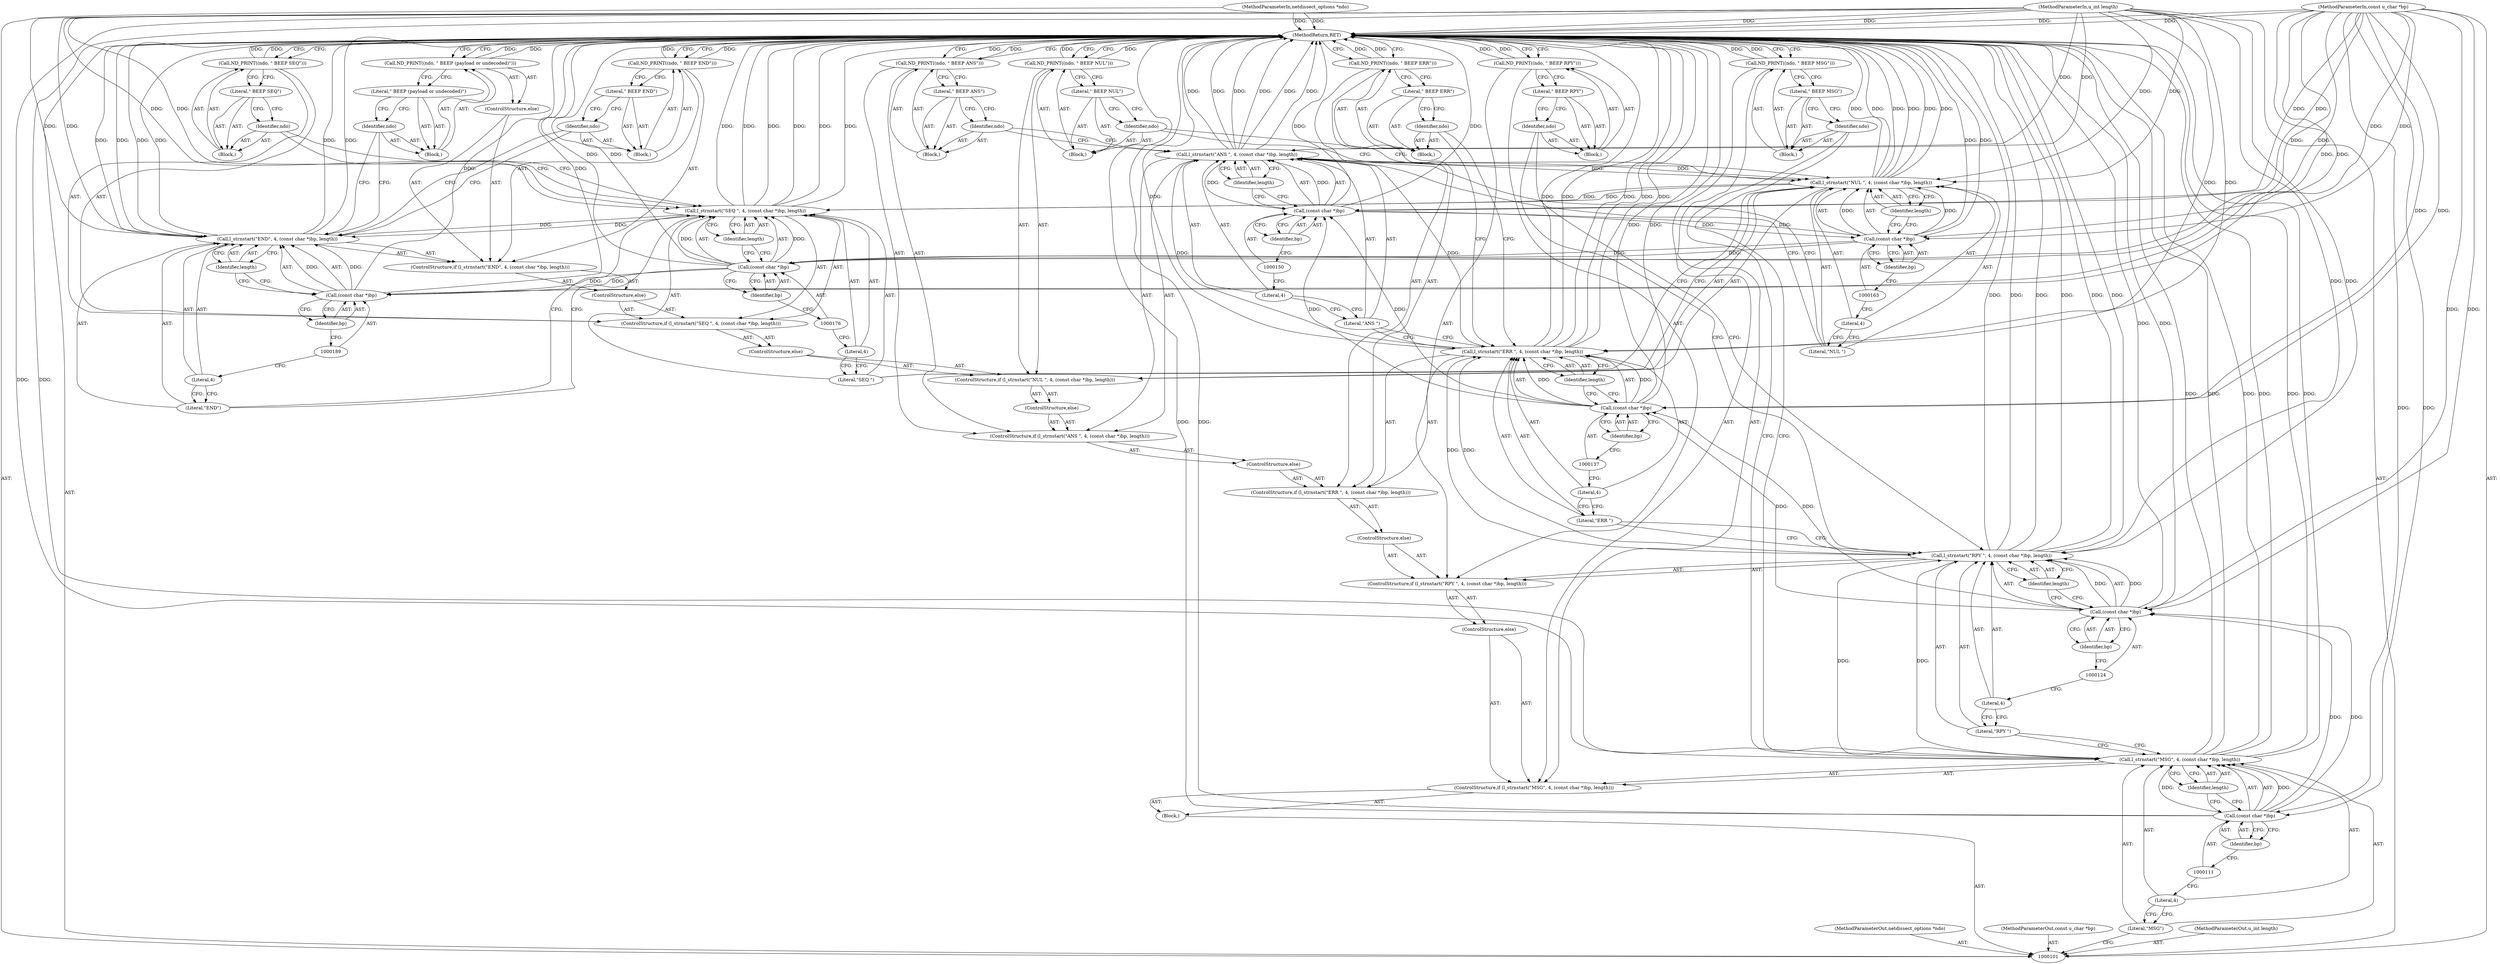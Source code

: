 digraph "1_tcpdump_877b66b398518d9501513e0860c9f3a8acc70892" {
"1000201" [label="(MethodReturn,RET)"];
"1000102" [label="(MethodParameterIn,netdissect_options *ndo)"];
"1000226" [label="(MethodParameterOut,netdissect_options *ndo)"];
"1000103" [label="(MethodParameterIn,const u_char *bp)"];
"1000227" [label="(MethodParameterOut,const u_char *bp)"];
"1000104" [label="(MethodParameterIn,u_int length)"];
"1000228" [label="(MethodParameterOut,u_int length)"];
"1000144" [label="(ControlStructure,else)"];
"1000146" [label="(Call,l_strnstart(\"ANS \", 4, (const char *)bp, length))"];
"1000147" [label="(Literal,\"ANS \")"];
"1000148" [label="(Literal,4)"];
"1000149" [label="(Call,(const char *)bp)"];
"1000151" [label="(Identifier,bp)"];
"1000152" [label="(Identifier,length)"];
"1000145" [label="(ControlStructure,if (l_strnstart(\"ANS \", 4, (const char *)bp, length)))"];
"1000154" [label="(Block,)"];
"1000155" [label="(Identifier,ndo)"];
"1000156" [label="(Literal,\" BEEP ANS\")"];
"1000153" [label="(Call,ND_PRINT((ndo, \" BEEP ANS\")))"];
"1000157" [label="(ControlStructure,else)"];
"1000159" [label="(Call,l_strnstart(\"NUL \", 4, (const char *)bp, length))"];
"1000160" [label="(Literal,\"NUL \")"];
"1000161" [label="(Literal,4)"];
"1000162" [label="(Call,(const char *)bp)"];
"1000164" [label="(Identifier,bp)"];
"1000165" [label="(Identifier,length)"];
"1000158" [label="(ControlStructure,if (l_strnstart(\"NUL \", 4, (const char *)bp, length)))"];
"1000167" [label="(Block,)"];
"1000168" [label="(Identifier,ndo)"];
"1000169" [label="(Literal,\" BEEP NUL\")"];
"1000166" [label="(Call,ND_PRINT((ndo, \" BEEP NUL\")))"];
"1000170" [label="(ControlStructure,else)"];
"1000172" [label="(Call,l_strnstart(\"SEQ \", 4, (const char *)bp, length))"];
"1000173" [label="(Literal,\"SEQ \")"];
"1000174" [label="(Literal,4)"];
"1000175" [label="(Call,(const char *)bp)"];
"1000177" [label="(Identifier,bp)"];
"1000178" [label="(Identifier,length)"];
"1000171" [label="(ControlStructure,if (l_strnstart(\"SEQ \", 4, (const char *)bp, length)))"];
"1000180" [label="(Block,)"];
"1000181" [label="(Identifier,ndo)"];
"1000182" [label="(Literal,\" BEEP SEQ\")"];
"1000179" [label="(Call,ND_PRINT((ndo, \" BEEP SEQ\")))"];
"1000183" [label="(ControlStructure,else)"];
"1000185" [label="(Call,l_strnstart(\"END\", 4, (const char *)bp, length))"];
"1000186" [label="(Literal,\"END\")"];
"1000187" [label="(Literal,4)"];
"1000188" [label="(Call,(const char *)bp)"];
"1000190" [label="(Identifier,bp)"];
"1000191" [label="(Identifier,length)"];
"1000184" [label="(ControlStructure,if (l_strnstart(\"END\", 4, (const char *)bp, length)))"];
"1000193" [label="(Block,)"];
"1000194" [label="(Identifier,ndo)"];
"1000195" [label="(Literal,\" BEEP END\")"];
"1000192" [label="(Call,ND_PRINT((ndo, \" BEEP END\")))"];
"1000196" [label="(ControlStructure,else)"];
"1000198" [label="(Block,)"];
"1000199" [label="(Identifier,ndo)"];
"1000200" [label="(Literal,\" BEEP (payload or undecoded)\")"];
"1000197" [label="(Call,ND_PRINT((ndo, \" BEEP (payload or undecoded)\")))"];
"1000105" [label="(Block,)"];
"1000106" [label="(ControlStructure,if (l_strnstart(\"MSG\", 4, (const char *)bp, length)))"];
"1000108" [label="(Literal,\"MSG\")"];
"1000109" [label="(Literal,4)"];
"1000110" [label="(Call,(const char *)bp)"];
"1000112" [label="(Identifier,bp)"];
"1000113" [label="(Identifier,length)"];
"1000107" [label="(Call,l_strnstart(\"MSG\", 4, (const char *)bp, length))"];
"1000115" [label="(Block,)"];
"1000116" [label="(Identifier,ndo)"];
"1000117" [label="(Literal,\" BEEP MSG\")"];
"1000114" [label="(Call,ND_PRINT((ndo, \" BEEP MSG\")))"];
"1000118" [label="(ControlStructure,else)"];
"1000120" [label="(Call,l_strnstart(\"RPY \", 4, (const char *)bp, length))"];
"1000121" [label="(Literal,\"RPY \")"];
"1000122" [label="(Literal,4)"];
"1000123" [label="(Call,(const char *)bp)"];
"1000125" [label="(Identifier,bp)"];
"1000126" [label="(Identifier,length)"];
"1000119" [label="(ControlStructure,if (l_strnstart(\"RPY \", 4, (const char *)bp, length)))"];
"1000128" [label="(Block,)"];
"1000129" [label="(Identifier,ndo)"];
"1000130" [label="(Literal,\" BEEP RPY\")"];
"1000127" [label="(Call,ND_PRINT((ndo, \" BEEP RPY\")))"];
"1000131" [label="(ControlStructure,else)"];
"1000133" [label="(Call,l_strnstart(\"ERR \", 4, (const char *)bp, length))"];
"1000134" [label="(Literal,\"ERR \")"];
"1000135" [label="(Literal,4)"];
"1000136" [label="(Call,(const char *)bp)"];
"1000138" [label="(Identifier,bp)"];
"1000139" [label="(Identifier,length)"];
"1000132" [label="(ControlStructure,if (l_strnstart(\"ERR \", 4, (const char *)bp, length)))"];
"1000141" [label="(Block,)"];
"1000142" [label="(Identifier,ndo)"];
"1000143" [label="(Literal,\" BEEP ERR\")"];
"1000140" [label="(Call,ND_PRINT((ndo, \" BEEP ERR\")))"];
"1000201" -> "1000101"  [label="AST: "];
"1000201" -> "1000114"  [label="CFG: "];
"1000201" -> "1000127"  [label="CFG: "];
"1000201" -> "1000140"  [label="CFG: "];
"1000201" -> "1000153"  [label="CFG: "];
"1000201" -> "1000166"  [label="CFG: "];
"1000201" -> "1000179"  [label="CFG: "];
"1000201" -> "1000192"  [label="CFG: "];
"1000201" -> "1000197"  [label="CFG: "];
"1000172" -> "1000201"  [label="DDG: "];
"1000172" -> "1000201"  [label="DDG: "];
"1000172" -> "1000201"  [label="DDG: "];
"1000123" -> "1000201"  [label="DDG: "];
"1000185" -> "1000201"  [label="DDG: "];
"1000185" -> "1000201"  [label="DDG: "];
"1000185" -> "1000201"  [label="DDG: "];
"1000188" -> "1000201"  [label="DDG: "];
"1000114" -> "1000201"  [label="DDG: "];
"1000103" -> "1000201"  [label="DDG: "];
"1000146" -> "1000201"  [label="DDG: "];
"1000146" -> "1000201"  [label="DDG: "];
"1000146" -> "1000201"  [label="DDG: "];
"1000197" -> "1000201"  [label="DDG: "];
"1000133" -> "1000201"  [label="DDG: "];
"1000133" -> "1000201"  [label="DDG: "];
"1000133" -> "1000201"  [label="DDG: "];
"1000175" -> "1000201"  [label="DDG: "];
"1000136" -> "1000201"  [label="DDG: "];
"1000192" -> "1000201"  [label="DDG: "];
"1000159" -> "1000201"  [label="DDG: "];
"1000159" -> "1000201"  [label="DDG: "];
"1000159" -> "1000201"  [label="DDG: "];
"1000162" -> "1000201"  [label="DDG: "];
"1000120" -> "1000201"  [label="DDG: "];
"1000120" -> "1000201"  [label="DDG: "];
"1000120" -> "1000201"  [label="DDG: "];
"1000107" -> "1000201"  [label="DDG: "];
"1000107" -> "1000201"  [label="DDG: "];
"1000107" -> "1000201"  [label="DDG: "];
"1000149" -> "1000201"  [label="DDG: "];
"1000179" -> "1000201"  [label="DDG: "];
"1000104" -> "1000201"  [label="DDG: "];
"1000166" -> "1000201"  [label="DDG: "];
"1000140" -> "1000201"  [label="DDG: "];
"1000127" -> "1000201"  [label="DDG: "];
"1000153" -> "1000201"  [label="DDG: "];
"1000102" -> "1000201"  [label="DDG: "];
"1000110" -> "1000201"  [label="DDG: "];
"1000102" -> "1000101"  [label="AST: "];
"1000102" -> "1000201"  [label="DDG: "];
"1000226" -> "1000101"  [label="AST: "];
"1000103" -> "1000101"  [label="AST: "];
"1000103" -> "1000201"  [label="DDG: "];
"1000103" -> "1000110"  [label="DDG: "];
"1000103" -> "1000123"  [label="DDG: "];
"1000103" -> "1000136"  [label="DDG: "];
"1000103" -> "1000149"  [label="DDG: "];
"1000103" -> "1000162"  [label="DDG: "];
"1000103" -> "1000175"  [label="DDG: "];
"1000103" -> "1000188"  [label="DDG: "];
"1000227" -> "1000101"  [label="AST: "];
"1000104" -> "1000101"  [label="AST: "];
"1000104" -> "1000201"  [label="DDG: "];
"1000104" -> "1000107"  [label="DDG: "];
"1000104" -> "1000120"  [label="DDG: "];
"1000104" -> "1000133"  [label="DDG: "];
"1000104" -> "1000146"  [label="DDG: "];
"1000104" -> "1000159"  [label="DDG: "];
"1000104" -> "1000172"  [label="DDG: "];
"1000104" -> "1000185"  [label="DDG: "];
"1000228" -> "1000101"  [label="AST: "];
"1000144" -> "1000132"  [label="AST: "];
"1000145" -> "1000144"  [label="AST: "];
"1000146" -> "1000145"  [label="AST: "];
"1000146" -> "1000152"  [label="CFG: "];
"1000147" -> "1000146"  [label="AST: "];
"1000148" -> "1000146"  [label="AST: "];
"1000149" -> "1000146"  [label="AST: "];
"1000152" -> "1000146"  [label="AST: "];
"1000155" -> "1000146"  [label="CFG: "];
"1000160" -> "1000146"  [label="CFG: "];
"1000146" -> "1000201"  [label="DDG: "];
"1000146" -> "1000201"  [label="DDG: "];
"1000146" -> "1000201"  [label="DDG: "];
"1000149" -> "1000146"  [label="DDG: "];
"1000133" -> "1000146"  [label="DDG: "];
"1000104" -> "1000146"  [label="DDG: "];
"1000146" -> "1000159"  [label="DDG: "];
"1000147" -> "1000146"  [label="AST: "];
"1000147" -> "1000133"  [label="CFG: "];
"1000148" -> "1000147"  [label="CFG: "];
"1000148" -> "1000146"  [label="AST: "];
"1000148" -> "1000147"  [label="CFG: "];
"1000150" -> "1000148"  [label="CFG: "];
"1000149" -> "1000146"  [label="AST: "];
"1000149" -> "1000151"  [label="CFG: "];
"1000150" -> "1000149"  [label="AST: "];
"1000151" -> "1000149"  [label="AST: "];
"1000152" -> "1000149"  [label="CFG: "];
"1000149" -> "1000201"  [label="DDG: "];
"1000149" -> "1000146"  [label="DDG: "];
"1000136" -> "1000149"  [label="DDG: "];
"1000103" -> "1000149"  [label="DDG: "];
"1000149" -> "1000162"  [label="DDG: "];
"1000151" -> "1000149"  [label="AST: "];
"1000151" -> "1000150"  [label="CFG: "];
"1000149" -> "1000151"  [label="CFG: "];
"1000152" -> "1000146"  [label="AST: "];
"1000152" -> "1000149"  [label="CFG: "];
"1000146" -> "1000152"  [label="CFG: "];
"1000145" -> "1000144"  [label="AST: "];
"1000146" -> "1000145"  [label="AST: "];
"1000153" -> "1000145"  [label="AST: "];
"1000157" -> "1000145"  [label="AST: "];
"1000154" -> "1000153"  [label="AST: "];
"1000155" -> "1000154"  [label="AST: "];
"1000156" -> "1000154"  [label="AST: "];
"1000155" -> "1000154"  [label="AST: "];
"1000155" -> "1000146"  [label="CFG: "];
"1000156" -> "1000155"  [label="CFG: "];
"1000156" -> "1000154"  [label="AST: "];
"1000156" -> "1000155"  [label="CFG: "];
"1000153" -> "1000156"  [label="CFG: "];
"1000153" -> "1000145"  [label="AST: "];
"1000153" -> "1000156"  [label="CFG: "];
"1000154" -> "1000153"  [label="AST: "];
"1000201" -> "1000153"  [label="CFG: "];
"1000153" -> "1000201"  [label="DDG: "];
"1000157" -> "1000145"  [label="AST: "];
"1000158" -> "1000157"  [label="AST: "];
"1000159" -> "1000158"  [label="AST: "];
"1000159" -> "1000165"  [label="CFG: "];
"1000160" -> "1000159"  [label="AST: "];
"1000161" -> "1000159"  [label="AST: "];
"1000162" -> "1000159"  [label="AST: "];
"1000165" -> "1000159"  [label="AST: "];
"1000168" -> "1000159"  [label="CFG: "];
"1000173" -> "1000159"  [label="CFG: "];
"1000159" -> "1000201"  [label="DDG: "];
"1000159" -> "1000201"  [label="DDG: "];
"1000159" -> "1000201"  [label="DDG: "];
"1000162" -> "1000159"  [label="DDG: "];
"1000146" -> "1000159"  [label="DDG: "];
"1000104" -> "1000159"  [label="DDG: "];
"1000159" -> "1000172"  [label="DDG: "];
"1000160" -> "1000159"  [label="AST: "];
"1000160" -> "1000146"  [label="CFG: "];
"1000161" -> "1000160"  [label="CFG: "];
"1000161" -> "1000159"  [label="AST: "];
"1000161" -> "1000160"  [label="CFG: "];
"1000163" -> "1000161"  [label="CFG: "];
"1000162" -> "1000159"  [label="AST: "];
"1000162" -> "1000164"  [label="CFG: "];
"1000163" -> "1000162"  [label="AST: "];
"1000164" -> "1000162"  [label="AST: "];
"1000165" -> "1000162"  [label="CFG: "];
"1000162" -> "1000201"  [label="DDG: "];
"1000162" -> "1000159"  [label="DDG: "];
"1000149" -> "1000162"  [label="DDG: "];
"1000103" -> "1000162"  [label="DDG: "];
"1000162" -> "1000175"  [label="DDG: "];
"1000164" -> "1000162"  [label="AST: "];
"1000164" -> "1000163"  [label="CFG: "];
"1000162" -> "1000164"  [label="CFG: "];
"1000165" -> "1000159"  [label="AST: "];
"1000165" -> "1000162"  [label="CFG: "];
"1000159" -> "1000165"  [label="CFG: "];
"1000158" -> "1000157"  [label="AST: "];
"1000159" -> "1000158"  [label="AST: "];
"1000166" -> "1000158"  [label="AST: "];
"1000170" -> "1000158"  [label="AST: "];
"1000167" -> "1000166"  [label="AST: "];
"1000168" -> "1000167"  [label="AST: "];
"1000169" -> "1000167"  [label="AST: "];
"1000168" -> "1000167"  [label="AST: "];
"1000168" -> "1000159"  [label="CFG: "];
"1000169" -> "1000168"  [label="CFG: "];
"1000169" -> "1000167"  [label="AST: "];
"1000169" -> "1000168"  [label="CFG: "];
"1000166" -> "1000169"  [label="CFG: "];
"1000166" -> "1000158"  [label="AST: "];
"1000166" -> "1000169"  [label="CFG: "];
"1000167" -> "1000166"  [label="AST: "];
"1000201" -> "1000166"  [label="CFG: "];
"1000166" -> "1000201"  [label="DDG: "];
"1000170" -> "1000158"  [label="AST: "];
"1000171" -> "1000170"  [label="AST: "];
"1000172" -> "1000171"  [label="AST: "];
"1000172" -> "1000178"  [label="CFG: "];
"1000173" -> "1000172"  [label="AST: "];
"1000174" -> "1000172"  [label="AST: "];
"1000175" -> "1000172"  [label="AST: "];
"1000178" -> "1000172"  [label="AST: "];
"1000181" -> "1000172"  [label="CFG: "];
"1000186" -> "1000172"  [label="CFG: "];
"1000172" -> "1000201"  [label="DDG: "];
"1000172" -> "1000201"  [label="DDG: "];
"1000172" -> "1000201"  [label="DDG: "];
"1000175" -> "1000172"  [label="DDG: "];
"1000159" -> "1000172"  [label="DDG: "];
"1000104" -> "1000172"  [label="DDG: "];
"1000172" -> "1000185"  [label="DDG: "];
"1000173" -> "1000172"  [label="AST: "];
"1000173" -> "1000159"  [label="CFG: "];
"1000174" -> "1000173"  [label="CFG: "];
"1000174" -> "1000172"  [label="AST: "];
"1000174" -> "1000173"  [label="CFG: "];
"1000176" -> "1000174"  [label="CFG: "];
"1000175" -> "1000172"  [label="AST: "];
"1000175" -> "1000177"  [label="CFG: "];
"1000176" -> "1000175"  [label="AST: "];
"1000177" -> "1000175"  [label="AST: "];
"1000178" -> "1000175"  [label="CFG: "];
"1000175" -> "1000201"  [label="DDG: "];
"1000175" -> "1000172"  [label="DDG: "];
"1000162" -> "1000175"  [label="DDG: "];
"1000103" -> "1000175"  [label="DDG: "];
"1000175" -> "1000188"  [label="DDG: "];
"1000177" -> "1000175"  [label="AST: "];
"1000177" -> "1000176"  [label="CFG: "];
"1000175" -> "1000177"  [label="CFG: "];
"1000178" -> "1000172"  [label="AST: "];
"1000178" -> "1000175"  [label="CFG: "];
"1000172" -> "1000178"  [label="CFG: "];
"1000171" -> "1000170"  [label="AST: "];
"1000172" -> "1000171"  [label="AST: "];
"1000179" -> "1000171"  [label="AST: "];
"1000183" -> "1000171"  [label="AST: "];
"1000180" -> "1000179"  [label="AST: "];
"1000181" -> "1000180"  [label="AST: "];
"1000182" -> "1000180"  [label="AST: "];
"1000181" -> "1000180"  [label="AST: "];
"1000181" -> "1000172"  [label="CFG: "];
"1000182" -> "1000181"  [label="CFG: "];
"1000182" -> "1000180"  [label="AST: "];
"1000182" -> "1000181"  [label="CFG: "];
"1000179" -> "1000182"  [label="CFG: "];
"1000179" -> "1000171"  [label="AST: "];
"1000179" -> "1000182"  [label="CFG: "];
"1000180" -> "1000179"  [label="AST: "];
"1000201" -> "1000179"  [label="CFG: "];
"1000179" -> "1000201"  [label="DDG: "];
"1000183" -> "1000171"  [label="AST: "];
"1000184" -> "1000183"  [label="AST: "];
"1000185" -> "1000184"  [label="AST: "];
"1000185" -> "1000191"  [label="CFG: "];
"1000186" -> "1000185"  [label="AST: "];
"1000187" -> "1000185"  [label="AST: "];
"1000188" -> "1000185"  [label="AST: "];
"1000191" -> "1000185"  [label="AST: "];
"1000194" -> "1000185"  [label="CFG: "];
"1000199" -> "1000185"  [label="CFG: "];
"1000185" -> "1000201"  [label="DDG: "];
"1000185" -> "1000201"  [label="DDG: "];
"1000185" -> "1000201"  [label="DDG: "];
"1000188" -> "1000185"  [label="DDG: "];
"1000172" -> "1000185"  [label="DDG: "];
"1000104" -> "1000185"  [label="DDG: "];
"1000186" -> "1000185"  [label="AST: "];
"1000186" -> "1000172"  [label="CFG: "];
"1000187" -> "1000186"  [label="CFG: "];
"1000187" -> "1000185"  [label="AST: "];
"1000187" -> "1000186"  [label="CFG: "];
"1000189" -> "1000187"  [label="CFG: "];
"1000188" -> "1000185"  [label="AST: "];
"1000188" -> "1000190"  [label="CFG: "];
"1000189" -> "1000188"  [label="AST: "];
"1000190" -> "1000188"  [label="AST: "];
"1000191" -> "1000188"  [label="CFG: "];
"1000188" -> "1000201"  [label="DDG: "];
"1000188" -> "1000185"  [label="DDG: "];
"1000175" -> "1000188"  [label="DDG: "];
"1000103" -> "1000188"  [label="DDG: "];
"1000190" -> "1000188"  [label="AST: "];
"1000190" -> "1000189"  [label="CFG: "];
"1000188" -> "1000190"  [label="CFG: "];
"1000191" -> "1000185"  [label="AST: "];
"1000191" -> "1000188"  [label="CFG: "];
"1000185" -> "1000191"  [label="CFG: "];
"1000184" -> "1000183"  [label="AST: "];
"1000185" -> "1000184"  [label="AST: "];
"1000192" -> "1000184"  [label="AST: "];
"1000196" -> "1000184"  [label="AST: "];
"1000193" -> "1000192"  [label="AST: "];
"1000194" -> "1000193"  [label="AST: "];
"1000195" -> "1000193"  [label="AST: "];
"1000194" -> "1000193"  [label="AST: "];
"1000194" -> "1000185"  [label="CFG: "];
"1000195" -> "1000194"  [label="CFG: "];
"1000195" -> "1000193"  [label="AST: "];
"1000195" -> "1000194"  [label="CFG: "];
"1000192" -> "1000195"  [label="CFG: "];
"1000192" -> "1000184"  [label="AST: "];
"1000192" -> "1000195"  [label="CFG: "];
"1000193" -> "1000192"  [label="AST: "];
"1000201" -> "1000192"  [label="CFG: "];
"1000192" -> "1000201"  [label="DDG: "];
"1000196" -> "1000184"  [label="AST: "];
"1000197" -> "1000196"  [label="AST: "];
"1000198" -> "1000197"  [label="AST: "];
"1000199" -> "1000198"  [label="AST: "];
"1000200" -> "1000198"  [label="AST: "];
"1000199" -> "1000198"  [label="AST: "];
"1000199" -> "1000185"  [label="CFG: "];
"1000200" -> "1000199"  [label="CFG: "];
"1000200" -> "1000198"  [label="AST: "];
"1000200" -> "1000199"  [label="CFG: "];
"1000197" -> "1000200"  [label="CFG: "];
"1000197" -> "1000196"  [label="AST: "];
"1000197" -> "1000200"  [label="CFG: "];
"1000198" -> "1000197"  [label="AST: "];
"1000201" -> "1000197"  [label="CFG: "];
"1000197" -> "1000201"  [label="DDG: "];
"1000105" -> "1000101"  [label="AST: "];
"1000106" -> "1000105"  [label="AST: "];
"1000106" -> "1000105"  [label="AST: "];
"1000107" -> "1000106"  [label="AST: "];
"1000114" -> "1000106"  [label="AST: "];
"1000118" -> "1000106"  [label="AST: "];
"1000108" -> "1000107"  [label="AST: "];
"1000108" -> "1000101"  [label="CFG: "];
"1000109" -> "1000108"  [label="CFG: "];
"1000109" -> "1000107"  [label="AST: "];
"1000109" -> "1000108"  [label="CFG: "];
"1000111" -> "1000109"  [label="CFG: "];
"1000110" -> "1000107"  [label="AST: "];
"1000110" -> "1000112"  [label="CFG: "];
"1000111" -> "1000110"  [label="AST: "];
"1000112" -> "1000110"  [label="AST: "];
"1000113" -> "1000110"  [label="CFG: "];
"1000110" -> "1000201"  [label="DDG: "];
"1000110" -> "1000107"  [label="DDG: "];
"1000103" -> "1000110"  [label="DDG: "];
"1000110" -> "1000123"  [label="DDG: "];
"1000112" -> "1000110"  [label="AST: "];
"1000112" -> "1000111"  [label="CFG: "];
"1000110" -> "1000112"  [label="CFG: "];
"1000113" -> "1000107"  [label="AST: "];
"1000113" -> "1000110"  [label="CFG: "];
"1000107" -> "1000113"  [label="CFG: "];
"1000107" -> "1000106"  [label="AST: "];
"1000107" -> "1000113"  [label="CFG: "];
"1000108" -> "1000107"  [label="AST: "];
"1000109" -> "1000107"  [label="AST: "];
"1000110" -> "1000107"  [label="AST: "];
"1000113" -> "1000107"  [label="AST: "];
"1000116" -> "1000107"  [label="CFG: "];
"1000121" -> "1000107"  [label="CFG: "];
"1000107" -> "1000201"  [label="DDG: "];
"1000107" -> "1000201"  [label="DDG: "];
"1000107" -> "1000201"  [label="DDG: "];
"1000110" -> "1000107"  [label="DDG: "];
"1000104" -> "1000107"  [label="DDG: "];
"1000107" -> "1000120"  [label="DDG: "];
"1000115" -> "1000114"  [label="AST: "];
"1000116" -> "1000115"  [label="AST: "];
"1000117" -> "1000115"  [label="AST: "];
"1000116" -> "1000115"  [label="AST: "];
"1000116" -> "1000107"  [label="CFG: "];
"1000117" -> "1000116"  [label="CFG: "];
"1000117" -> "1000115"  [label="AST: "];
"1000117" -> "1000116"  [label="CFG: "];
"1000114" -> "1000117"  [label="CFG: "];
"1000114" -> "1000106"  [label="AST: "];
"1000114" -> "1000117"  [label="CFG: "];
"1000115" -> "1000114"  [label="AST: "];
"1000201" -> "1000114"  [label="CFG: "];
"1000114" -> "1000201"  [label="DDG: "];
"1000118" -> "1000106"  [label="AST: "];
"1000119" -> "1000118"  [label="AST: "];
"1000120" -> "1000119"  [label="AST: "];
"1000120" -> "1000126"  [label="CFG: "];
"1000121" -> "1000120"  [label="AST: "];
"1000122" -> "1000120"  [label="AST: "];
"1000123" -> "1000120"  [label="AST: "];
"1000126" -> "1000120"  [label="AST: "];
"1000129" -> "1000120"  [label="CFG: "];
"1000134" -> "1000120"  [label="CFG: "];
"1000120" -> "1000201"  [label="DDG: "];
"1000120" -> "1000201"  [label="DDG: "];
"1000120" -> "1000201"  [label="DDG: "];
"1000123" -> "1000120"  [label="DDG: "];
"1000107" -> "1000120"  [label="DDG: "];
"1000104" -> "1000120"  [label="DDG: "];
"1000120" -> "1000133"  [label="DDG: "];
"1000121" -> "1000120"  [label="AST: "];
"1000121" -> "1000107"  [label="CFG: "];
"1000122" -> "1000121"  [label="CFG: "];
"1000122" -> "1000120"  [label="AST: "];
"1000122" -> "1000121"  [label="CFG: "];
"1000124" -> "1000122"  [label="CFG: "];
"1000123" -> "1000120"  [label="AST: "];
"1000123" -> "1000125"  [label="CFG: "];
"1000124" -> "1000123"  [label="AST: "];
"1000125" -> "1000123"  [label="AST: "];
"1000126" -> "1000123"  [label="CFG: "];
"1000123" -> "1000201"  [label="DDG: "];
"1000123" -> "1000120"  [label="DDG: "];
"1000110" -> "1000123"  [label="DDG: "];
"1000103" -> "1000123"  [label="DDG: "];
"1000123" -> "1000136"  [label="DDG: "];
"1000125" -> "1000123"  [label="AST: "];
"1000125" -> "1000124"  [label="CFG: "];
"1000123" -> "1000125"  [label="CFG: "];
"1000126" -> "1000120"  [label="AST: "];
"1000126" -> "1000123"  [label="CFG: "];
"1000120" -> "1000126"  [label="CFG: "];
"1000119" -> "1000118"  [label="AST: "];
"1000120" -> "1000119"  [label="AST: "];
"1000127" -> "1000119"  [label="AST: "];
"1000131" -> "1000119"  [label="AST: "];
"1000128" -> "1000127"  [label="AST: "];
"1000129" -> "1000128"  [label="AST: "];
"1000130" -> "1000128"  [label="AST: "];
"1000129" -> "1000128"  [label="AST: "];
"1000129" -> "1000120"  [label="CFG: "];
"1000130" -> "1000129"  [label="CFG: "];
"1000130" -> "1000128"  [label="AST: "];
"1000130" -> "1000129"  [label="CFG: "];
"1000127" -> "1000130"  [label="CFG: "];
"1000127" -> "1000119"  [label="AST: "];
"1000127" -> "1000130"  [label="CFG: "];
"1000128" -> "1000127"  [label="AST: "];
"1000201" -> "1000127"  [label="CFG: "];
"1000127" -> "1000201"  [label="DDG: "];
"1000131" -> "1000119"  [label="AST: "];
"1000132" -> "1000131"  [label="AST: "];
"1000133" -> "1000132"  [label="AST: "];
"1000133" -> "1000139"  [label="CFG: "];
"1000134" -> "1000133"  [label="AST: "];
"1000135" -> "1000133"  [label="AST: "];
"1000136" -> "1000133"  [label="AST: "];
"1000139" -> "1000133"  [label="AST: "];
"1000142" -> "1000133"  [label="CFG: "];
"1000147" -> "1000133"  [label="CFG: "];
"1000133" -> "1000201"  [label="DDG: "];
"1000133" -> "1000201"  [label="DDG: "];
"1000133" -> "1000201"  [label="DDG: "];
"1000136" -> "1000133"  [label="DDG: "];
"1000120" -> "1000133"  [label="DDG: "];
"1000104" -> "1000133"  [label="DDG: "];
"1000133" -> "1000146"  [label="DDG: "];
"1000134" -> "1000133"  [label="AST: "];
"1000134" -> "1000120"  [label="CFG: "];
"1000135" -> "1000134"  [label="CFG: "];
"1000135" -> "1000133"  [label="AST: "];
"1000135" -> "1000134"  [label="CFG: "];
"1000137" -> "1000135"  [label="CFG: "];
"1000136" -> "1000133"  [label="AST: "];
"1000136" -> "1000138"  [label="CFG: "];
"1000137" -> "1000136"  [label="AST: "];
"1000138" -> "1000136"  [label="AST: "];
"1000139" -> "1000136"  [label="CFG: "];
"1000136" -> "1000201"  [label="DDG: "];
"1000136" -> "1000133"  [label="DDG: "];
"1000123" -> "1000136"  [label="DDG: "];
"1000103" -> "1000136"  [label="DDG: "];
"1000136" -> "1000149"  [label="DDG: "];
"1000138" -> "1000136"  [label="AST: "];
"1000138" -> "1000137"  [label="CFG: "];
"1000136" -> "1000138"  [label="CFG: "];
"1000139" -> "1000133"  [label="AST: "];
"1000139" -> "1000136"  [label="CFG: "];
"1000133" -> "1000139"  [label="CFG: "];
"1000132" -> "1000131"  [label="AST: "];
"1000133" -> "1000132"  [label="AST: "];
"1000140" -> "1000132"  [label="AST: "];
"1000144" -> "1000132"  [label="AST: "];
"1000141" -> "1000140"  [label="AST: "];
"1000142" -> "1000141"  [label="AST: "];
"1000143" -> "1000141"  [label="AST: "];
"1000142" -> "1000141"  [label="AST: "];
"1000142" -> "1000133"  [label="CFG: "];
"1000143" -> "1000142"  [label="CFG: "];
"1000143" -> "1000141"  [label="AST: "];
"1000143" -> "1000142"  [label="CFG: "];
"1000140" -> "1000143"  [label="CFG: "];
"1000140" -> "1000132"  [label="AST: "];
"1000140" -> "1000143"  [label="CFG: "];
"1000141" -> "1000140"  [label="AST: "];
"1000201" -> "1000140"  [label="CFG: "];
"1000140" -> "1000201"  [label="DDG: "];
}
